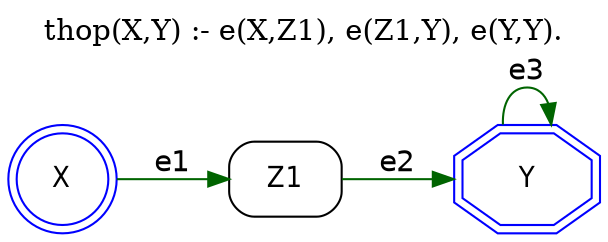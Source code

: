 digraph G {
	graph [bb="0,0,264,100",
		label="thop(X,Y) :- e(X,Z1), e(Z1,Y), e(Y,Y).",
		labelloc=t,
		lheight=0.21,
		lp="132,88.5",
		lwidth=3.06,
		rankdir=LR
	];
	node [label="\N"];
	Z1	 [fontname="Helvetica-Narrow",
		height=0.5,
		pos="123,22",
		shape=box,
		style=rounded,
		width=0.75];
	Y	 [color=blue,
		fontname="Helvetica-Narrow",
		height=0.61111,
		pos="233,22",
		shape=doubleoctagon,
		style=solid,
		width=0.86111];
	Z1 -> Y	 [color=darkgreen,
		fontname=helvetica,
		label=e2,
		lp="176,29.5",
		pos="e,201.84,22 150.19,22 162.66,22 177.72,22 191.56,22"];
	Y -> Y	 [color=darkgreen,
		fontname=helvetica,
		label=e3,
		lp="233,69.5",
		pos="e,243.37,44.212 222.63,44.212 221.78,53.795 225.23,62 233,62 237.73,62 240.86,58.953 242.4,54.405"];
	X	 [color=blue,
		fontname="Helvetica-Narrow",
		height=0.61111,
		pos="22,22",
		shape=doublecircle,
		style=solid,
		width=0.61111];
	X -> Z1	 [color=darkgreen,
		fontname=helvetica,
		label=e1,
		lp="70,29.5",
		pos="e,95.979,22 44.415,22 56.549,22 71.854,22 85.727,22"];
}
